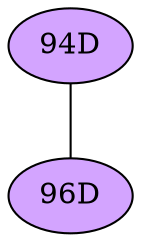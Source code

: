 // The Round Table
graph {
	"94D" [fillcolor="#D3A4FF" style=radial]
	"96D" [fillcolor="#D3A4FF" style=radial]
	"94D" -- "96D" [penwidth=1]
}
